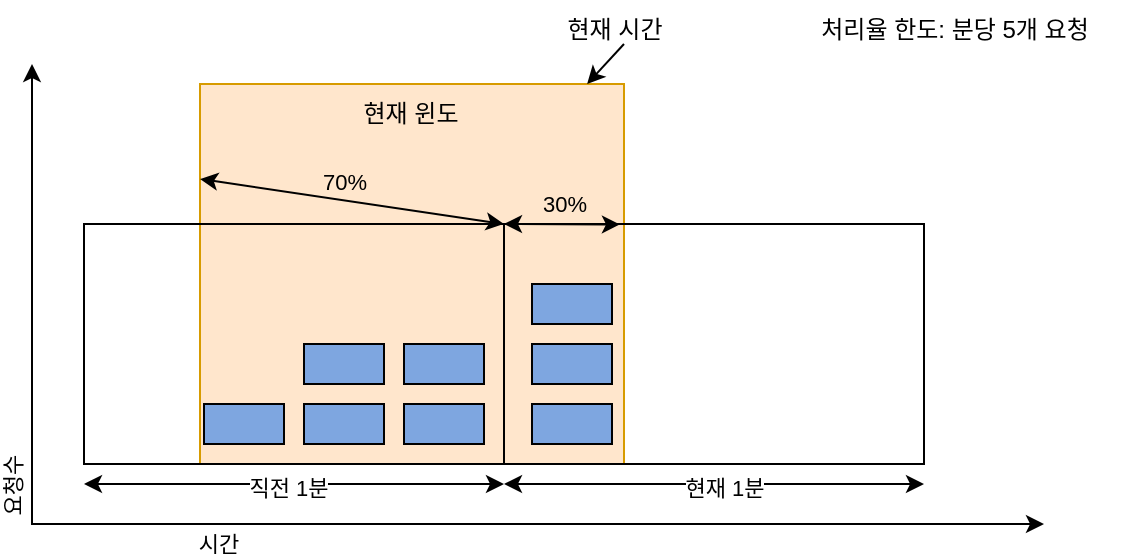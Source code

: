 <mxfile version="26.0.12">
  <diagram name="페이지-1" id="v-oKgz8hcS2QvyoksxpG">
    <mxGraphModel dx="683" dy="368" grid="1" gridSize="10" guides="1" tooltips="1" connect="1" arrows="1" fold="1" page="1" pageScale="1" pageWidth="827" pageHeight="1169" math="0" shadow="0">
      <root>
        <mxCell id="0" />
        <mxCell id="1" parent="0" />
        <mxCell id="3VPXe_xWvIq6c0ty66gn-39" value="" style="rounded=0;whiteSpace=wrap;html=1;fillColor=#ffe6cc;strokeColor=#d79b00;" vertex="1" parent="1">
          <mxGeometry x="298" y="90" width="212" height="190" as="geometry" />
        </mxCell>
        <mxCell id="3VPXe_xWvIq6c0ty66gn-38" value="" style="rounded=0;whiteSpace=wrap;html=1;fillColor=none;" vertex="1" parent="1">
          <mxGeometry x="450" y="160" width="210" height="120" as="geometry" />
        </mxCell>
        <mxCell id="3VPXe_xWvIq6c0ty66gn-31" value="" style="rounded=0;whiteSpace=wrap;html=1;fillColor=none;" vertex="1" parent="1">
          <mxGeometry x="240" y="160" width="210" height="120" as="geometry" />
        </mxCell>
        <mxCell id="3VPXe_xWvIq6c0ty66gn-1" value="" style="rounded=0;whiteSpace=wrap;html=1;fillColor=#7EA6E0;" vertex="1" parent="1">
          <mxGeometry x="300" y="250" width="40" height="20" as="geometry" />
        </mxCell>
        <mxCell id="3VPXe_xWvIq6c0ty66gn-4" value="" style="rounded=0;whiteSpace=wrap;html=1;fillColor=#7EA6E0;" vertex="1" parent="1">
          <mxGeometry x="350" y="250" width="40" height="20" as="geometry" />
        </mxCell>
        <mxCell id="3VPXe_xWvIq6c0ty66gn-5" value="" style="rounded=0;whiteSpace=wrap;html=1;fillColor=#7EA6E0;" vertex="1" parent="1">
          <mxGeometry x="350" y="220" width="40" height="20" as="geometry" />
        </mxCell>
        <mxCell id="3VPXe_xWvIq6c0ty66gn-10" value="" style="rounded=0;whiteSpace=wrap;html=1;fillColor=#7EA6E0;" vertex="1" parent="1">
          <mxGeometry x="400" y="250" width="40" height="20" as="geometry" />
        </mxCell>
        <mxCell id="3VPXe_xWvIq6c0ty66gn-11" value="" style="rounded=0;whiteSpace=wrap;html=1;fillColor=#7EA6E0;" vertex="1" parent="1">
          <mxGeometry x="400" y="220" width="40" height="20" as="geometry" />
        </mxCell>
        <mxCell id="3VPXe_xWvIq6c0ty66gn-14" value="" style="rounded=0;whiteSpace=wrap;html=1;fillColor=#7EA6E0;" vertex="1" parent="1">
          <mxGeometry x="464" y="250" width="40" height="20" as="geometry" />
        </mxCell>
        <mxCell id="3VPXe_xWvIq6c0ty66gn-15" value="" style="rounded=0;whiteSpace=wrap;html=1;fillColor=#7EA6E0;" vertex="1" parent="1">
          <mxGeometry x="464" y="220" width="40" height="20" as="geometry" />
        </mxCell>
        <mxCell id="3VPXe_xWvIq6c0ty66gn-26" value="" style="endArrow=classic;html=1;rounded=0;startArrow=classic;startFill=1;" edge="1" parent="1">
          <mxGeometry width="50" height="50" relative="1" as="geometry">
            <mxPoint x="720" y="310" as="sourcePoint" />
            <mxPoint x="214" y="80" as="targetPoint" />
            <Array as="points">
              <mxPoint x="214" y="310" />
            </Array>
          </mxGeometry>
        </mxCell>
        <mxCell id="3VPXe_xWvIq6c0ty66gn-27" value="요청수" style="edgeLabel;html=1;align=center;verticalAlign=middle;resizable=0;points=[];rotation=-90;" vertex="1" connectable="0" parent="3VPXe_xWvIq6c0ty66gn-26">
          <mxGeometry x="0.416" y="3" relative="1" as="geometry">
            <mxPoint x="-7" y="-4" as="offset" />
          </mxGeometry>
        </mxCell>
        <mxCell id="3VPXe_xWvIq6c0ty66gn-28" value="시간" style="edgeLabel;html=1;align=center;verticalAlign=middle;resizable=0;points=[];" vertex="1" connectable="0" parent="3VPXe_xWvIq6c0ty66gn-26">
          <mxGeometry x="0.124" y="1" relative="1" as="geometry">
            <mxPoint y="9" as="offset" />
          </mxGeometry>
        </mxCell>
        <mxCell id="3VPXe_xWvIq6c0ty66gn-29" value="" style="rounded=0;whiteSpace=wrap;html=1;fillColor=#7EA6E0;" vertex="1" parent="1">
          <mxGeometry x="464" y="190" width="40" height="20" as="geometry" />
        </mxCell>
        <mxCell id="3VPXe_xWvIq6c0ty66gn-33" value="" style="endArrow=classic;startArrow=classic;html=1;rounded=0;" edge="1" parent="1">
          <mxGeometry width="50" height="50" relative="1" as="geometry">
            <mxPoint x="240" y="290" as="sourcePoint" />
            <mxPoint x="450" y="290" as="targetPoint" />
          </mxGeometry>
        </mxCell>
        <mxCell id="3VPXe_xWvIq6c0ty66gn-35" value="직전 1분" style="edgeLabel;html=1;align=center;verticalAlign=middle;resizable=0;points=[];" vertex="1" connectable="0" parent="3VPXe_xWvIq6c0ty66gn-33">
          <mxGeometry x="-0.029" y="-2" relative="1" as="geometry">
            <mxPoint as="offset" />
          </mxGeometry>
        </mxCell>
        <mxCell id="3VPXe_xWvIq6c0ty66gn-34" value="" style="endArrow=classic;startArrow=classic;html=1;rounded=0;" edge="1" parent="1">
          <mxGeometry width="50" height="50" relative="1" as="geometry">
            <mxPoint x="450" y="290" as="sourcePoint" />
            <mxPoint x="660" y="290" as="targetPoint" />
          </mxGeometry>
        </mxCell>
        <mxCell id="3VPXe_xWvIq6c0ty66gn-36" value="현재 1분" style="edgeLabel;html=1;align=center;verticalAlign=middle;resizable=0;points=[];" vertex="1" connectable="0" parent="3VPXe_xWvIq6c0ty66gn-34">
          <mxGeometry x="0.071" y="-3" relative="1" as="geometry">
            <mxPoint x="-3" y="-1" as="offset" />
          </mxGeometry>
        </mxCell>
        <mxCell id="3VPXe_xWvIq6c0ty66gn-41" value="현재 윈도" style="text;html=1;align=center;verticalAlign=middle;resizable=0;points=[];autosize=1;strokeColor=none;fillColor=none;" vertex="1" parent="1">
          <mxGeometry x="368" y="90" width="70" height="30" as="geometry" />
        </mxCell>
        <mxCell id="3VPXe_xWvIq6c0ty66gn-42" value="" style="endArrow=classic;html=1;rounded=0;" edge="1" parent="1" target="3VPXe_xWvIq6c0ty66gn-39">
          <mxGeometry width="50" height="50" relative="1" as="geometry">
            <mxPoint x="510" y="70" as="sourcePoint" />
            <mxPoint x="510" y="90" as="targetPoint" />
          </mxGeometry>
        </mxCell>
        <mxCell id="3VPXe_xWvIq6c0ty66gn-43" value="현재 시간" style="text;html=1;align=center;verticalAlign=middle;resizable=0;points=[];autosize=1;strokeColor=none;fillColor=none;" vertex="1" parent="1">
          <mxGeometry x="470" y="48" width="70" height="30" as="geometry" />
        </mxCell>
        <mxCell id="3VPXe_xWvIq6c0ty66gn-47" value="" style="endArrow=classic;startArrow=classic;html=1;rounded=0;exitX=0;exitY=0.25;exitDx=0;exitDy=0;entryX=1;entryY=0;entryDx=0;entryDy=0;" edge="1" parent="1" source="3VPXe_xWvIq6c0ty66gn-39" target="3VPXe_xWvIq6c0ty66gn-31">
          <mxGeometry width="50" height="50" relative="1" as="geometry">
            <mxPoint x="298" y="150" as="sourcePoint" />
            <mxPoint x="450" y="150" as="targetPoint" />
          </mxGeometry>
        </mxCell>
        <mxCell id="3VPXe_xWvIq6c0ty66gn-48" value="70%" style="edgeLabel;html=1;align=center;verticalAlign=middle;resizable=0;points=[];labelBackgroundColor=none;" vertex="1" connectable="0" parent="3VPXe_xWvIq6c0ty66gn-47">
          <mxGeometry x="-0.005" relative="1" as="geometry">
            <mxPoint x="-4" y="-10" as="offset" />
          </mxGeometry>
        </mxCell>
        <mxCell id="3VPXe_xWvIq6c0ty66gn-49" value="" style="endArrow=classic;startArrow=classic;html=1;rounded=0;exitX=0;exitY=0;exitDx=0;exitDy=0;entryX=0.276;entryY=0.002;entryDx=0;entryDy=0;entryPerimeter=0;elbow=vertical;" edge="1" parent="1" source="3VPXe_xWvIq6c0ty66gn-38" target="3VPXe_xWvIq6c0ty66gn-38">
          <mxGeometry width="50" height="50" relative="1" as="geometry">
            <mxPoint x="450" y="150" as="sourcePoint" />
            <mxPoint x="507.96" y="150.24" as="targetPoint" />
          </mxGeometry>
        </mxCell>
        <mxCell id="3VPXe_xWvIq6c0ty66gn-50" value="30%" style="edgeLabel;html=1;align=center;verticalAlign=middle;resizable=0;points=[];labelBackgroundColor=none;" vertex="1" connectable="0" parent="3VPXe_xWvIq6c0ty66gn-49">
          <mxGeometry x="0.159" relative="1" as="geometry">
            <mxPoint x="-4" y="-10" as="offset" />
          </mxGeometry>
        </mxCell>
        <mxCell id="3VPXe_xWvIq6c0ty66gn-51" value="처리율 한도: 분당 5개 요청" style="text;html=1;align=center;verticalAlign=middle;resizable=0;points=[];autosize=1;strokeColor=none;fillColor=none;" vertex="1" parent="1">
          <mxGeometry x="590" y="48" width="170" height="30" as="geometry" />
        </mxCell>
      </root>
    </mxGraphModel>
  </diagram>
</mxfile>
